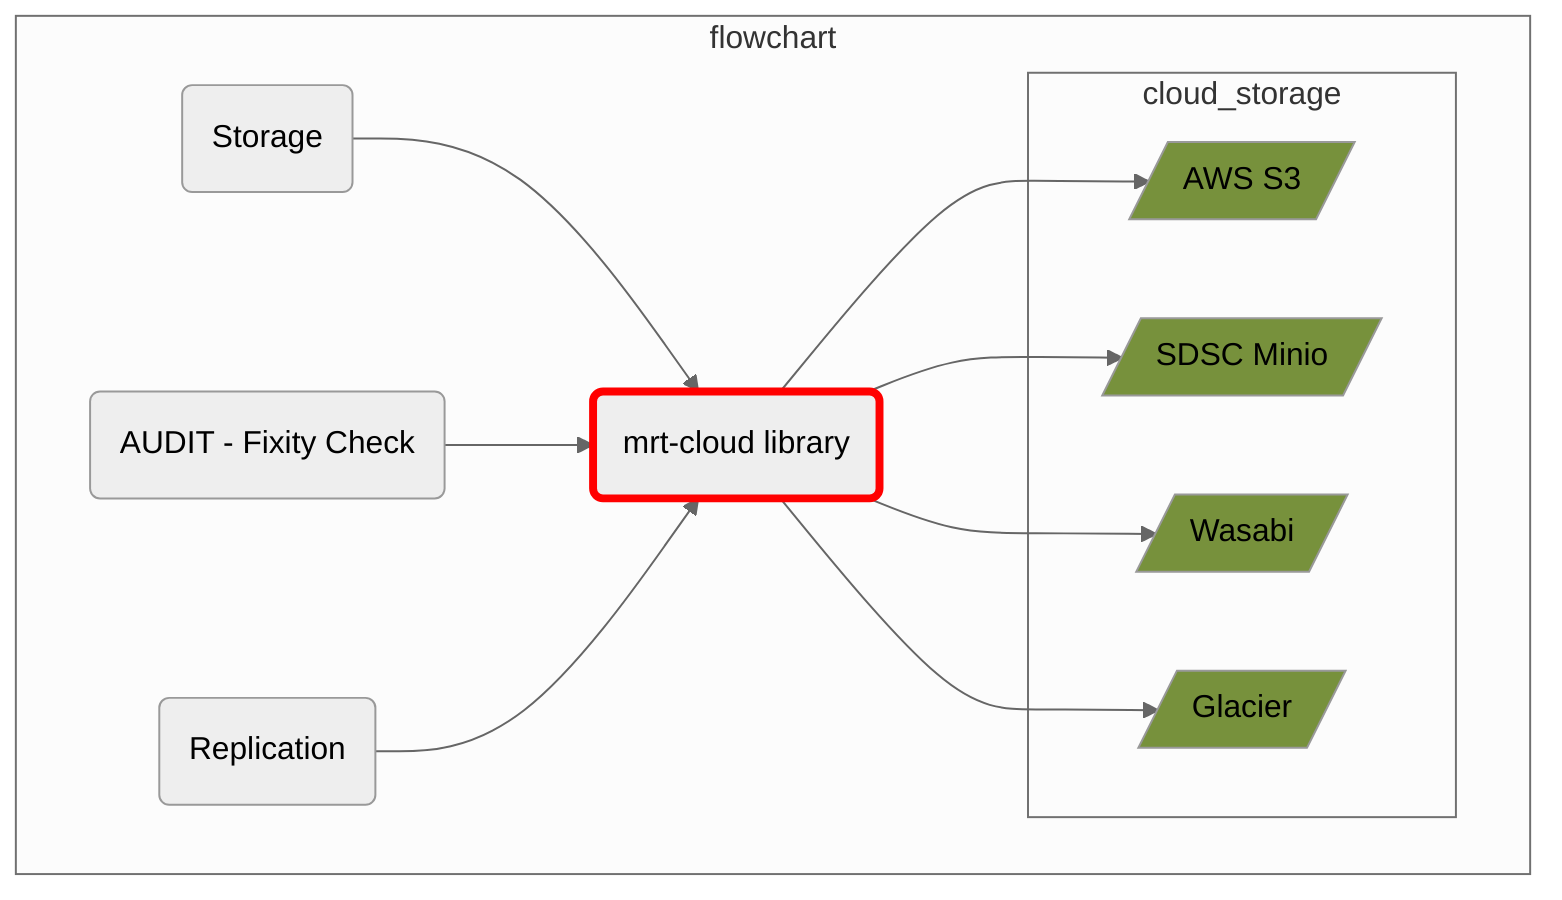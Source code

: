%%{init: {'theme': 'neutral', 'securityLevel': 'loose', 'themeVariables': {'fontFamily': 'arial'}}}%%
graph TD
  REPLIC(Replication)
  click REPLIC href "https://github.com/CDLUC3/mrt-replic" "source code"
  AUDIT(AUDIT - Fixity Check)
  click AUDIT href "https://github.com/CDLUC3/mrt-audit" "source code"
  ST(Storage)
  click ST href "https://github.com/CDLUC3/mrt-store" "source code"
  MRTCLOUD(mrt-cloud library)
  click MRTCLOUD href "https://github.com/CDLUC3/mrt-cloud" "source code"

  subgraph flowchart
    subgraph cloud_storage
      CLDS3[/AWS S3/]
      CLDSDSC[/SDSC Minio/]
      CLDWAS[/Wasabi/]
      CLDGLC[/Glacier/]
    end

    ST --> MRTCLOUD
    AUDIT --> MRTCLOUD
    REPLIC --> MRTCLOUD
    MRTCLOUD --> CLDS3
    MRTCLOUD --> CLDSDSC
    MRTCLOUD --> CLDWAS
    MRTCLOUD --> CLDGLC
  end
  style CLDS3 fill:#77913C
  style CLDGLC fill:#77913C
  style CLDSDSC fill:#77913C
  style CLDWAS fill:#77913C

  style MRTCLOUD stroke:red,stroke-width:4px